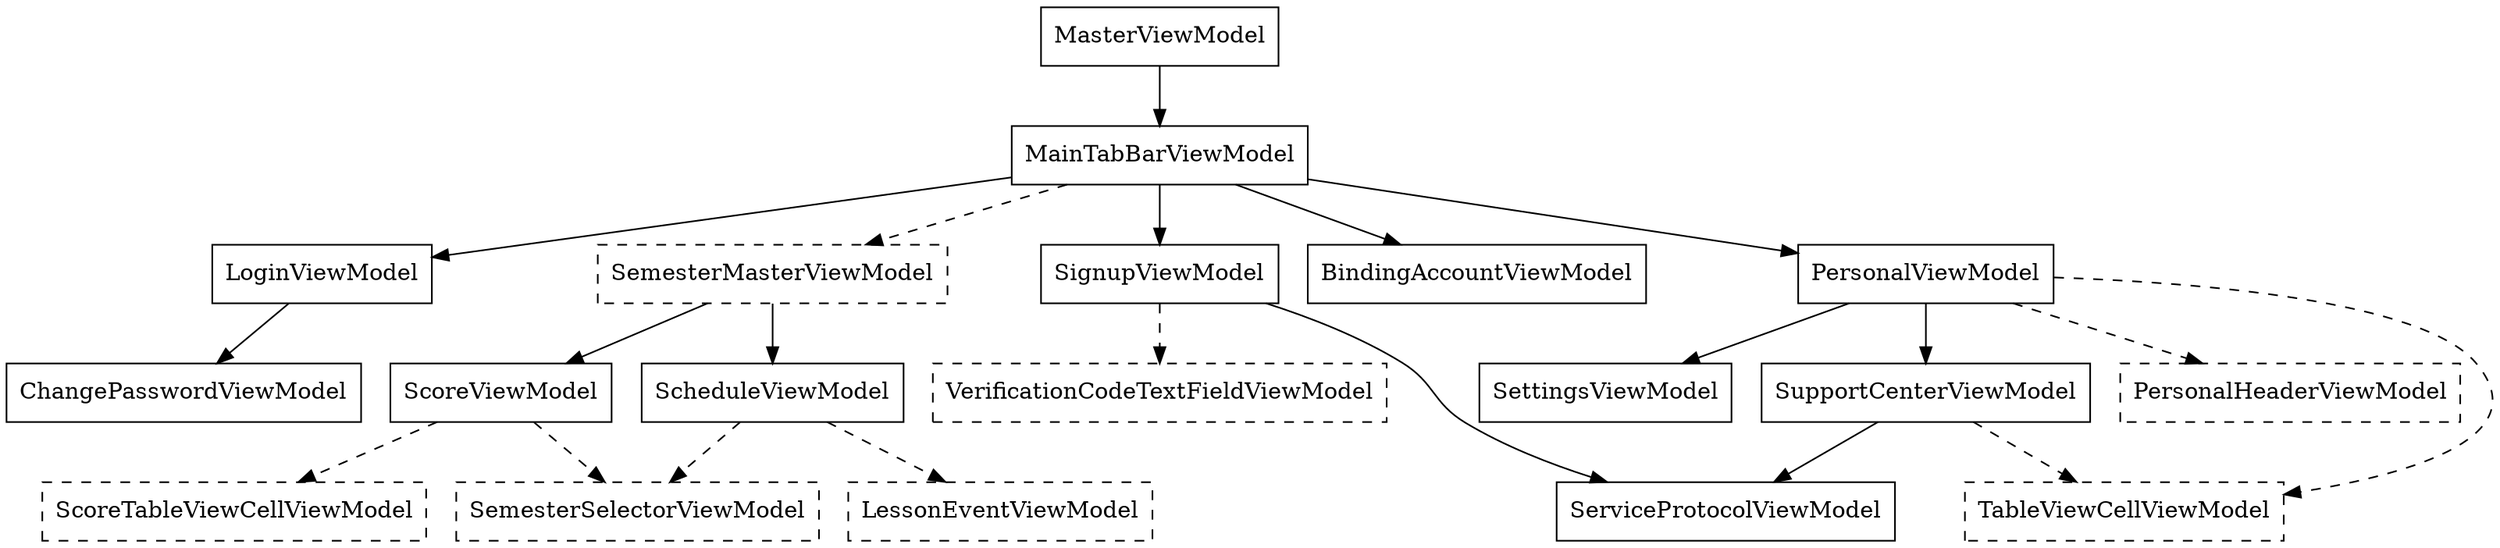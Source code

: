 digraph ViewModel{
	node[shape = record];

	MasterViewModel->MainTabBarViewModel;

	MainTabBarViewModel->LoginViewModel->ChangePasswordViewModel;
	MainTabBarViewModel->SignupViewModel->ServiceProtocolViewModel;
	SignupViewModel->VerificationCodeTextFieldViewModel[style = dashed];
	VerificationCodeTextFieldViewModel[style = dashed];
	MainTabBarViewModel->SemesterMasterViewModel[style = dashed];
	MainTabBarViewModel->BindingAccountViewModel;
	MainTabBarViewModel->PersonalViewModel;

	SemesterMasterViewModel[style = dashed];
	SemesterMasterViewModel->ScheduleViewModel;
	SemesterMasterViewModel->ScoreViewModel;

	ScheduleViewModel->LessonEventViewModel[style = dashed];
	ScheduleViewModel->SemesterSelectorViewModel[style = dashed];
	LessonEventViewModel[style = dashed];

	ScoreViewModel->ScoreTableViewCellViewModel[style = dashed];
	ScoreViewModel->SemesterSelectorViewModel[style = dashed];
	ScoreTableViewCellViewModel[style = dashed];

	SemesterSelectorViewModel[style = dashed];

	TableViewCellViewModel[style = dashed];

	PersonalViewModel->SettingsViewModel;
	PersonalViewModel->SupportCenterViewModel;
	PersonalViewModel->PersonalHeaderViewModel[style = dashed];
	PersonalViewModel->TableViewCellViewModel[style = dashed];
	PersonalHeaderViewModel[style = dashed];

	SupportCenterViewModel->TableViewCellViewModel[style = dashed];
	SupportCenterViewModel->ServiceProtocolViewModel;
}
